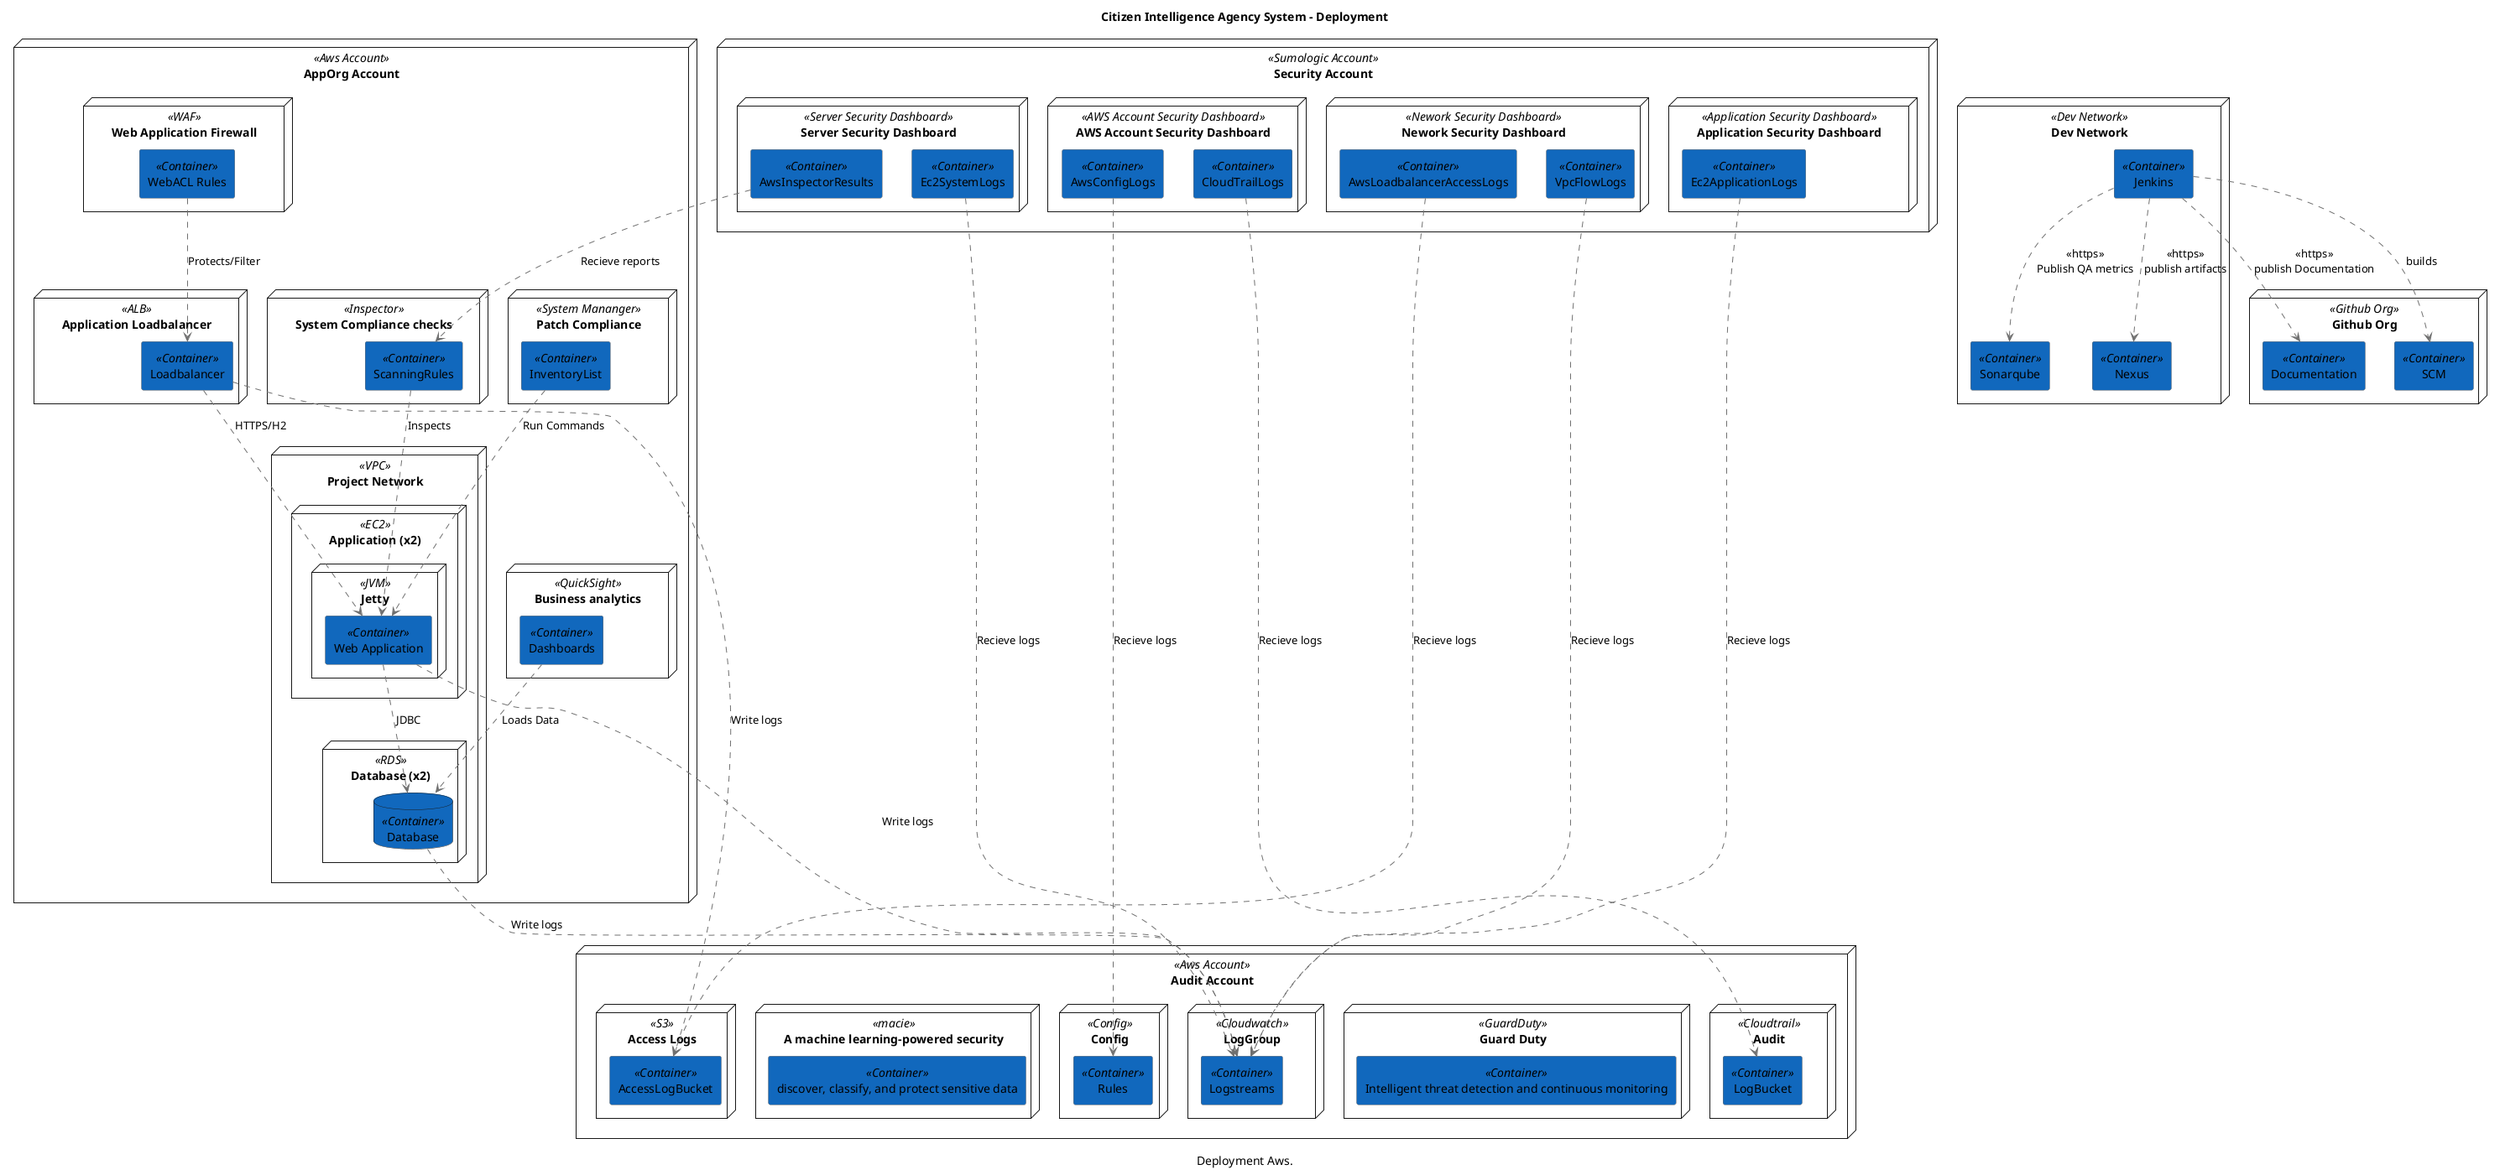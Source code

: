 @startuml(id="Deployment")
scale max 16384x16384
title Citizen Intelligence Agency System - Deployment
caption "Deployment Aws."

skinparam {
  shadowing false
  arrowColor #707070
  actorBorderColor #707070
  componentBorderColor #707070
  rectangleBorderColor #707070
  noteBackgroundColor #ffffff
  noteBorderColor #707070
}
node "AppOrg Account" <<Aws Account>> as 190 {
  node "Project Network" <<VPC>> as 191 {
    node "Database (x2)" <<RDS>> as 243 {
      database "Database" <<Container>> as 244 #1168bd
    }
    node "Application (x2)" <<EC2>> as 235 {
      node "Jetty" <<JVM>> as 236 {
        rectangle "Web Application" <<Container>> as 237 #1168bd
      }
    }
  }
  node "Business analytics" <<QuickSight>> as 208 {
    rectangle "Dashboards" <<Container>> as 210 #1168bd
  }
  node "Patch Compliance" <<System Mananger>> as 204 {
    rectangle "InventoryList" <<Container>> as 206 #1168bd
  }
  node "System Compliance checks" <<Inspector>> as 200 {
    rectangle "ScanningRules" <<Container>> as 202 #1168bd
  }
  node "Application Loadbalancer" <<ALB>> as 230 {
    rectangle "Loadbalancer" <<Container>> as 231 #1168bd
  }
  node "Web Application Firewall" <<WAF>> as 192 {
    rectangle "WebACL Rules" <<Container>> as 194 #1168bd
  }
}
node "Audit Account" <<Aws Account>> as 196 {
  node "Audit" <<Cloudtrail>> as 223 {
    rectangle "LogBucket" <<Container>> as 225 #1168bd
  }
  node "Guard Duty" <<GuardDuty>> as 212 {
    rectangle "Intelligent threat detection and continuous monitoring" <<Container>> as 214 #1168bd
  }
  node "LogGroup" <<Cloudwatch>> as 218 {
    rectangle "Logstreams" <<Container>> as 220 #1168bd
  }
  node "Config" <<Config>> as 197 {
    rectangle "Rules" <<Container>> as 199 #1168bd
  }
  node "A machine learning-powered security" <<macie>> as 215 {
    rectangle "discover, classify, and protect sensitive data" <<Container>> as 217 #1168bd
  }
  node "Access Logs" <<S3>> as 226 {
    rectangle "AccessLogBucket" <<Container>> as 228 #1168bd
  }
}
node "Dev Network" <<Dev Network>> as 254 {
  rectangle "Sonarqube" <<Container>> as 258 #1168bd
  rectangle "Nexus" <<Container>> as 256 #1168bd
  rectangle "Jenkins" <<Container>> as 264 #1168bd
}
node "Github Org" <<Github Org>> as 249 {
  rectangle "Documentation" <<Container>> as 253 #1168bd
  rectangle "SCM" <<Container>> as 251 #1168bd
}
node "Security Account" <<Sumologic Account>> as 269 {
  node "AWS Account Security Dashboard" <<AWS Account Security Dashboard>> as 272 {
    rectangle "AwsConfigLogs" <<Container>> as 284 #1168bd
    rectangle "CloudTrailLogs" <<Container>> as 280 #1168bd
  }
  node "Server Security Dashboard" <<Server Security Dashboard>> as 271 {
    rectangle "AwsInspectorResults" <<Container>> as 296 #1168bd
    rectangle "Ec2SystemLogs" <<Container>> as 288 #1168bd
  }
  node "Nework Security Dashboard" <<Nework Security Dashboard>> as 270 {
    rectangle "AwsLoadbalancerAccessLogs" <<Container>> as 300 #1168bd
    rectangle "VpcFlowLogs" <<Container>> as 276 #1168bd
  }
  node "Application Security Dashboard" <<Application Security Dashboard>> as 273 {
    rectangle "Ec2ApplicationLogs" <<Container>> as 292 #1168bd
  }
}
231 .[#707070].> 237 : HTTPS/H2
276 .[#707070].> 220 : Recieve logs
264 .[#707070].> 253 : <<https>>\npublish Documentation
288 .[#707070].> 220 : Recieve logs
231 .[#707070].> 228 : Write logs
264 .[#707070].> 256 : <<https>>\npublish artifacts
194 .[#707070].> 231 : Protects/Filter
210 .[#707070].> 244 : Loads Data
296 .[#707070].> 202 : Recieve reports
264 .[#707070].> 258 : <<https>>\nPublish QA metrics
237 .[#707070].> 244 : JDBC
264 .[#707070].> 251 : builds
244 .[#707070].> 220 : Write logs
206 .[#707070].> 237 : Run Commands
280 .[#707070].> 225 : Recieve logs
300 .[#707070].> 228 : Recieve logs
284 .[#707070].> 199 : Recieve logs
237 .[#707070].> 220 : Write logs
292 .[#707070].> 220 : Recieve logs
202 .[#707070].> 237 : Inspects
@enduml